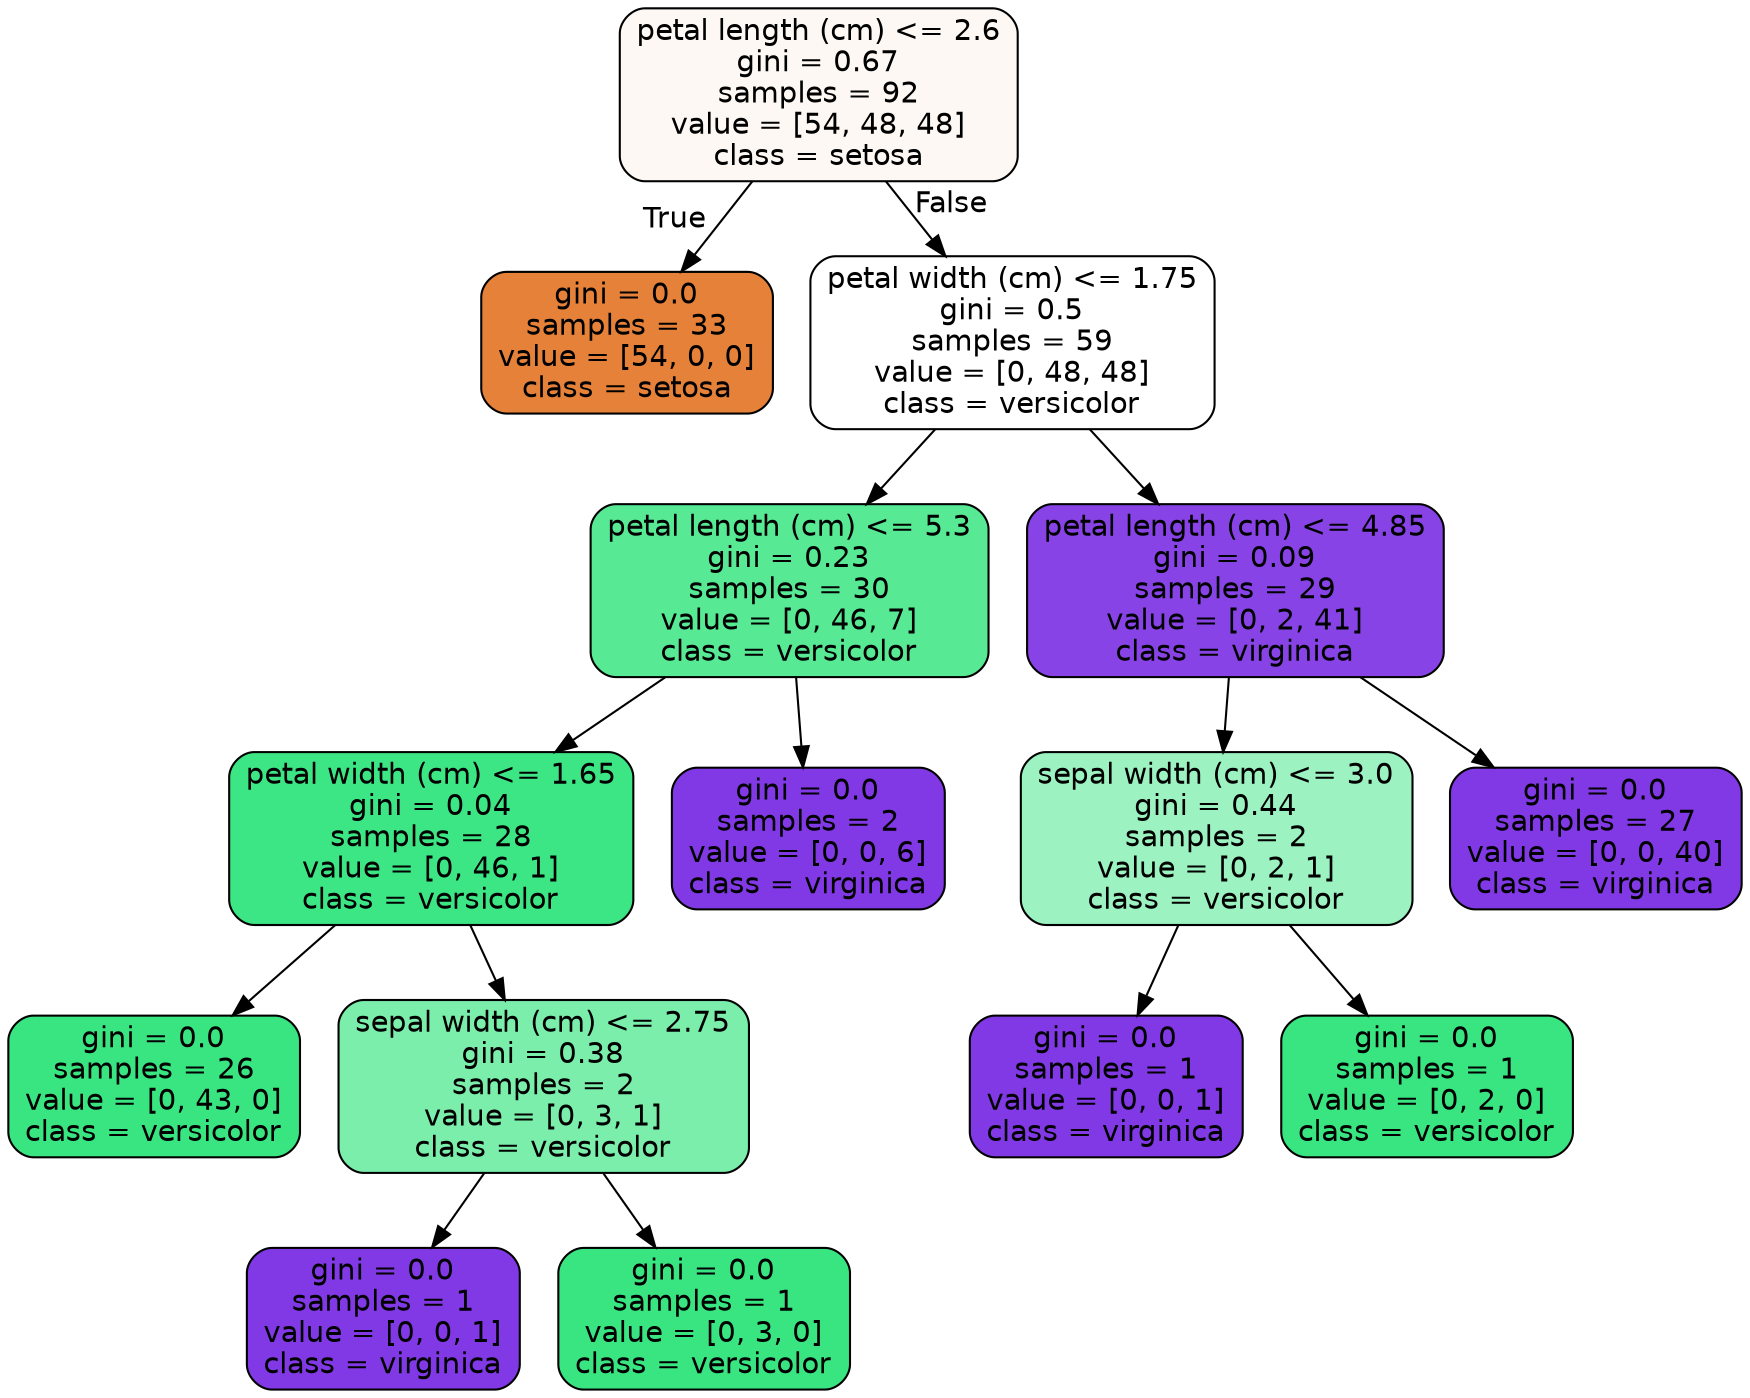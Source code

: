 digraph Tree {
node [shape=box, style="filled, rounded", color="black", fontname=helvetica] ;
edge [fontname=helvetica] ;
0 [label="petal length (cm) <= 2.6\ngini = 0.67\nsamples = 92\nvalue = [54, 48, 48]\nclass = setosa", fillcolor="#fdf8f3"] ;
1 [label="gini = 0.0\nsamples = 33\nvalue = [54, 0, 0]\nclass = setosa", fillcolor="#e58139"] ;
0 -> 1 [labeldistance=2.5, labelangle=45, headlabel="True"] ;
2 [label="petal width (cm) <= 1.75\ngini = 0.5\nsamples = 59\nvalue = [0, 48, 48]\nclass = versicolor", fillcolor="#ffffff"] ;
0 -> 2 [labeldistance=2.5, labelangle=-45, headlabel="False"] ;
3 [label="petal length (cm) <= 5.3\ngini = 0.23\nsamples = 30\nvalue = [0, 46, 7]\nclass = versicolor", fillcolor="#57e994"] ;
2 -> 3 ;
4 [label="petal width (cm) <= 1.65\ngini = 0.04\nsamples = 28\nvalue = [0, 46, 1]\nclass = versicolor", fillcolor="#3de684"] ;
3 -> 4 ;
5 [label="gini = 0.0\nsamples = 26\nvalue = [0, 43, 0]\nclass = versicolor", fillcolor="#39e581"] ;
4 -> 5 ;
6 [label="sepal width (cm) <= 2.75\ngini = 0.38\nsamples = 2\nvalue = [0, 3, 1]\nclass = versicolor", fillcolor="#7beeab"] ;
4 -> 6 ;
7 [label="gini = 0.0\nsamples = 1\nvalue = [0, 0, 1]\nclass = virginica", fillcolor="#8139e5"] ;
6 -> 7 ;
8 [label="gini = 0.0\nsamples = 1\nvalue = [0, 3, 0]\nclass = versicolor", fillcolor="#39e581"] ;
6 -> 8 ;
9 [label="gini = 0.0\nsamples = 2\nvalue = [0, 0, 6]\nclass = virginica", fillcolor="#8139e5"] ;
3 -> 9 ;
10 [label="petal length (cm) <= 4.85\ngini = 0.09\nsamples = 29\nvalue = [0, 2, 41]\nclass = virginica", fillcolor="#8743e6"] ;
2 -> 10 ;
11 [label="sepal width (cm) <= 3.0\ngini = 0.44\nsamples = 2\nvalue = [0, 2, 1]\nclass = versicolor", fillcolor="#9cf2c0"] ;
10 -> 11 ;
12 [label="gini = 0.0\nsamples = 1\nvalue = [0, 0, 1]\nclass = virginica", fillcolor="#8139e5"] ;
11 -> 12 ;
13 [label="gini = 0.0\nsamples = 1\nvalue = [0, 2, 0]\nclass = versicolor", fillcolor="#39e581"] ;
11 -> 13 ;
14 [label="gini = 0.0\nsamples = 27\nvalue = [0, 0, 40]\nclass = virginica", fillcolor="#8139e5"] ;
10 -> 14 ;
}